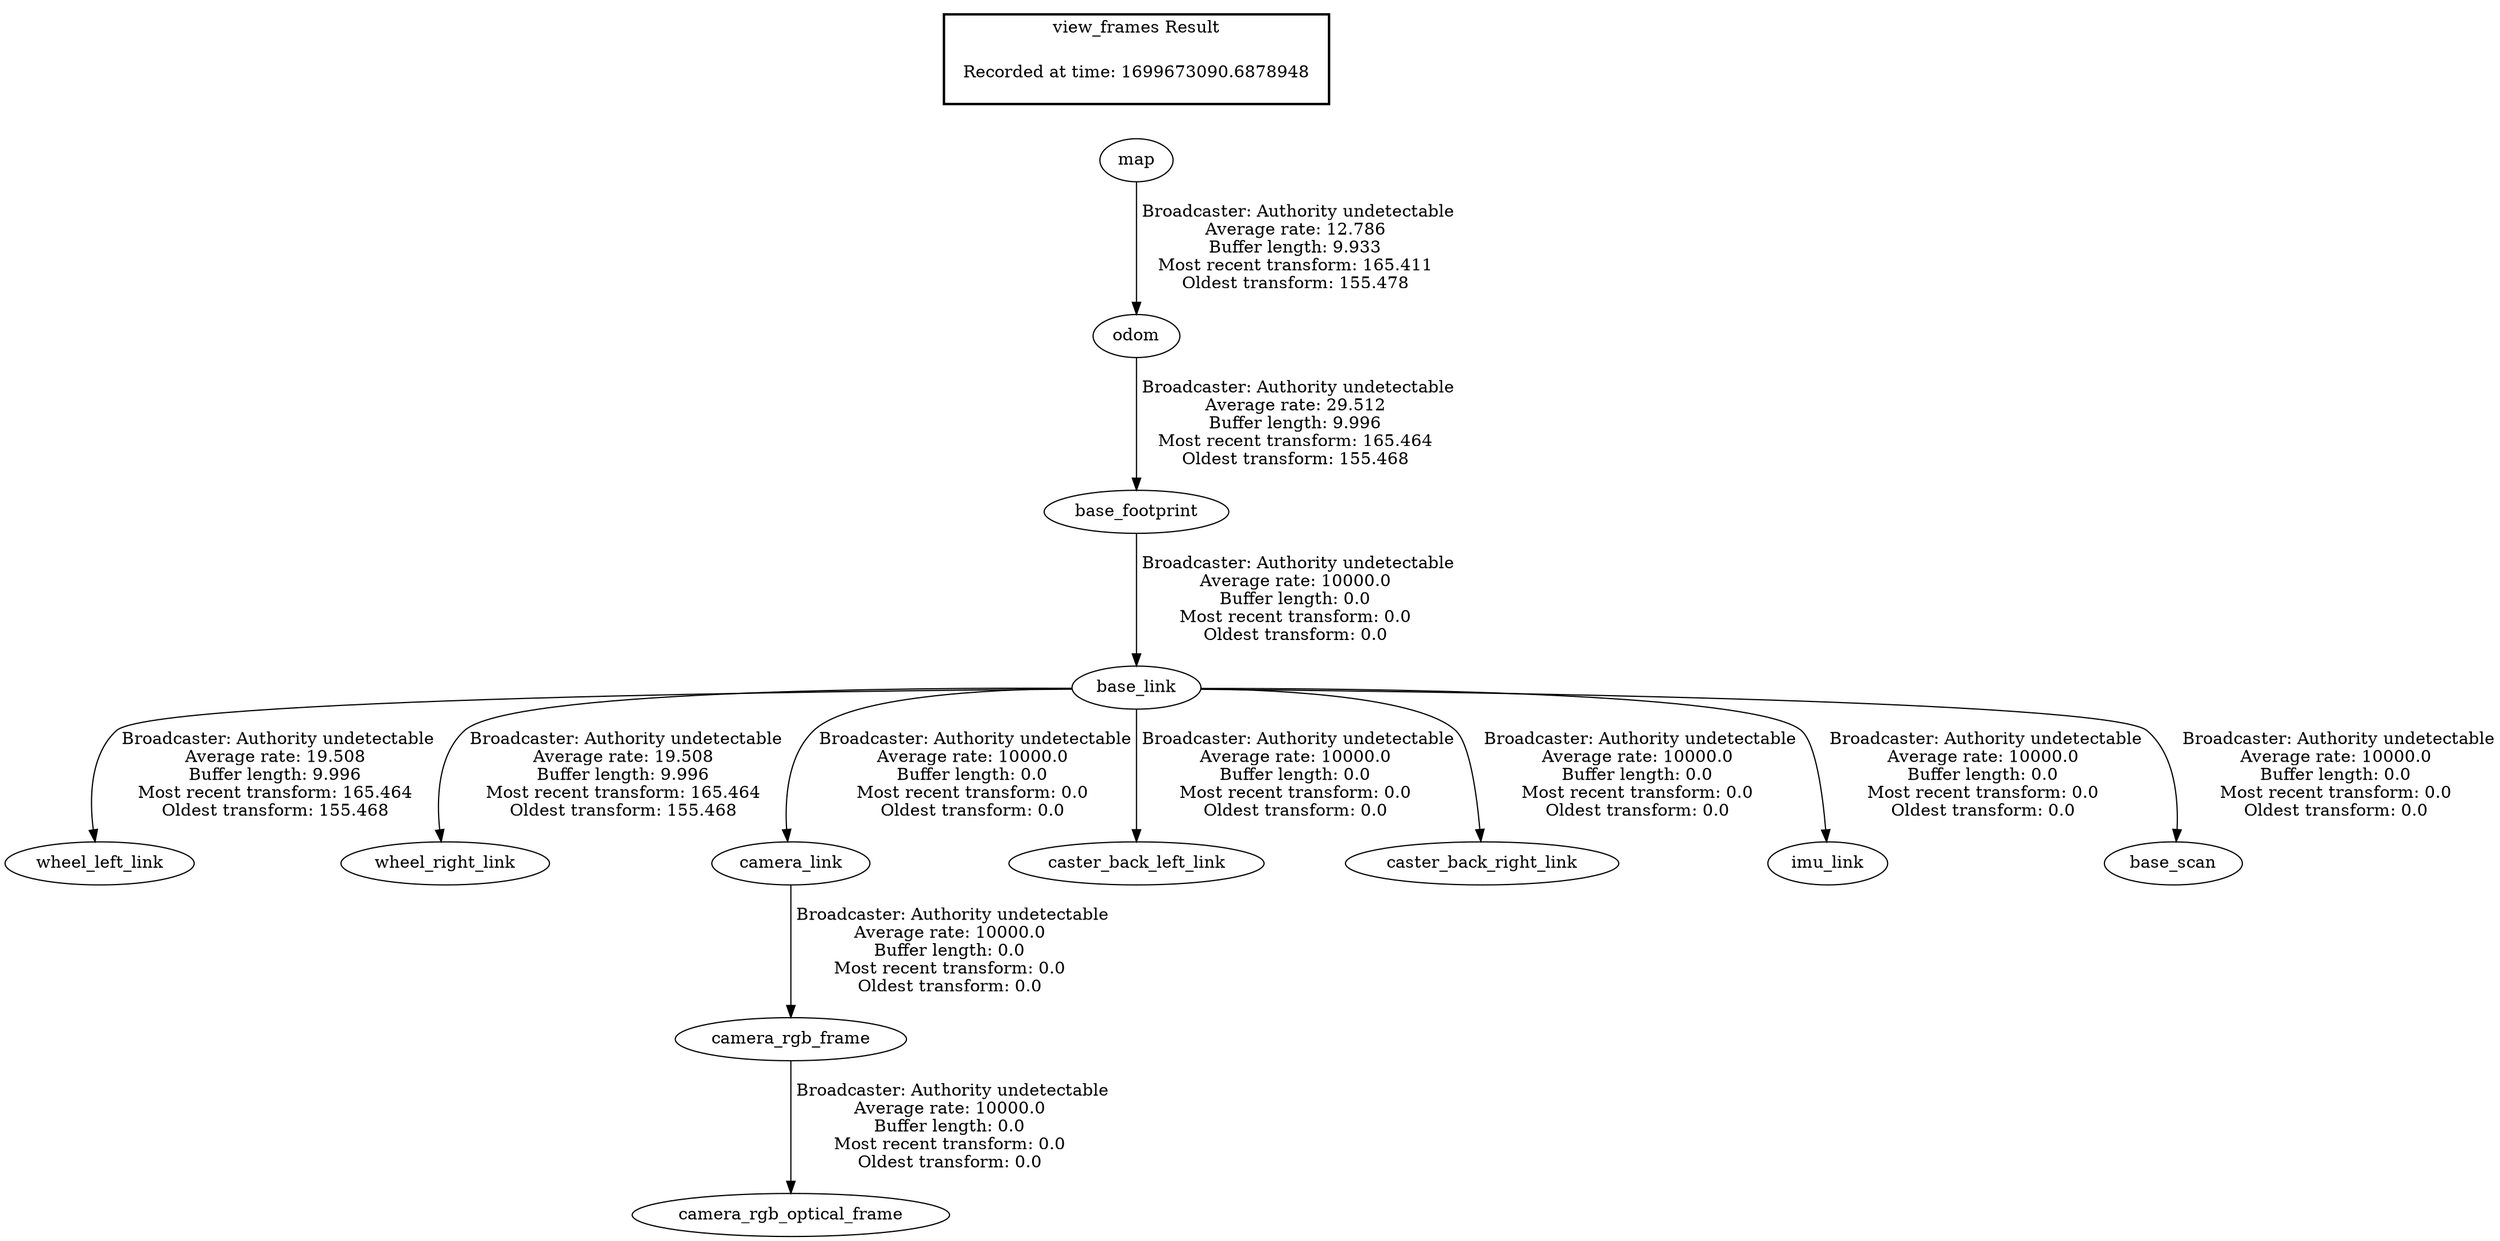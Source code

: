 digraph G {
"base_link" -> "wheel_left_link"[label=" Broadcaster: Authority undetectable\nAverage rate: 19.508\nBuffer length: 9.996\nMost recent transform: 165.464\nOldest transform: 155.468\n"];
"base_footprint" -> "base_link"[label=" Broadcaster: Authority undetectable\nAverage rate: 10000.0\nBuffer length: 0.0\nMost recent transform: 0.0\nOldest transform: 0.0\n"];
"base_link" -> "wheel_right_link"[label=" Broadcaster: Authority undetectable\nAverage rate: 19.508\nBuffer length: 9.996\nMost recent transform: 165.464\nOldest transform: 155.468\n"];
"odom" -> "base_footprint"[label=" Broadcaster: Authority undetectable\nAverage rate: 29.512\nBuffer length: 9.996\nMost recent transform: 165.464\nOldest transform: 155.468\n"];
"base_link" -> "camera_link"[label=" Broadcaster: Authority undetectable\nAverage rate: 10000.0\nBuffer length: 0.0\nMost recent transform: 0.0\nOldest transform: 0.0\n"];
"camera_link" -> "camera_rgb_frame"[label=" Broadcaster: Authority undetectable\nAverage rate: 10000.0\nBuffer length: 0.0\nMost recent transform: 0.0\nOldest transform: 0.0\n"];
"camera_rgb_frame" -> "camera_rgb_optical_frame"[label=" Broadcaster: Authority undetectable\nAverage rate: 10000.0\nBuffer length: 0.0\nMost recent transform: 0.0\nOldest transform: 0.0\n"];
"base_link" -> "caster_back_left_link"[label=" Broadcaster: Authority undetectable\nAverage rate: 10000.0\nBuffer length: 0.0\nMost recent transform: 0.0\nOldest transform: 0.0\n"];
"base_link" -> "caster_back_right_link"[label=" Broadcaster: Authority undetectable\nAverage rate: 10000.0\nBuffer length: 0.0\nMost recent transform: 0.0\nOldest transform: 0.0\n"];
"base_link" -> "imu_link"[label=" Broadcaster: Authority undetectable\nAverage rate: 10000.0\nBuffer length: 0.0\nMost recent transform: 0.0\nOldest transform: 0.0\n"];
"base_link" -> "base_scan"[label=" Broadcaster: Authority undetectable\nAverage rate: 10000.0\nBuffer length: 0.0\nMost recent transform: 0.0\nOldest transform: 0.0\n"];
"map" -> "odom"[label=" Broadcaster: Authority undetectable\nAverage rate: 12.786\nBuffer length: 9.933\nMost recent transform: 165.411\nOldest transform: 155.478\n"];
edge [style=invis];
 subgraph cluster_legend { style=bold; color=black; label ="view_frames Result";
"Recorded at time: 1699673090.6878948"[ shape=plaintext ] ;
}->"map";
}